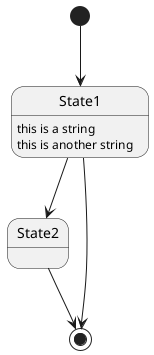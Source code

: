 @startuml

state 21 <<start>>
state "State1" as 22
22 : this is a string
22 : this is another string
state "State2" as 23
state 24 <<end>>

21 --> 22
22 --> 23
22 --> 24
23 --> 24

@enduml
